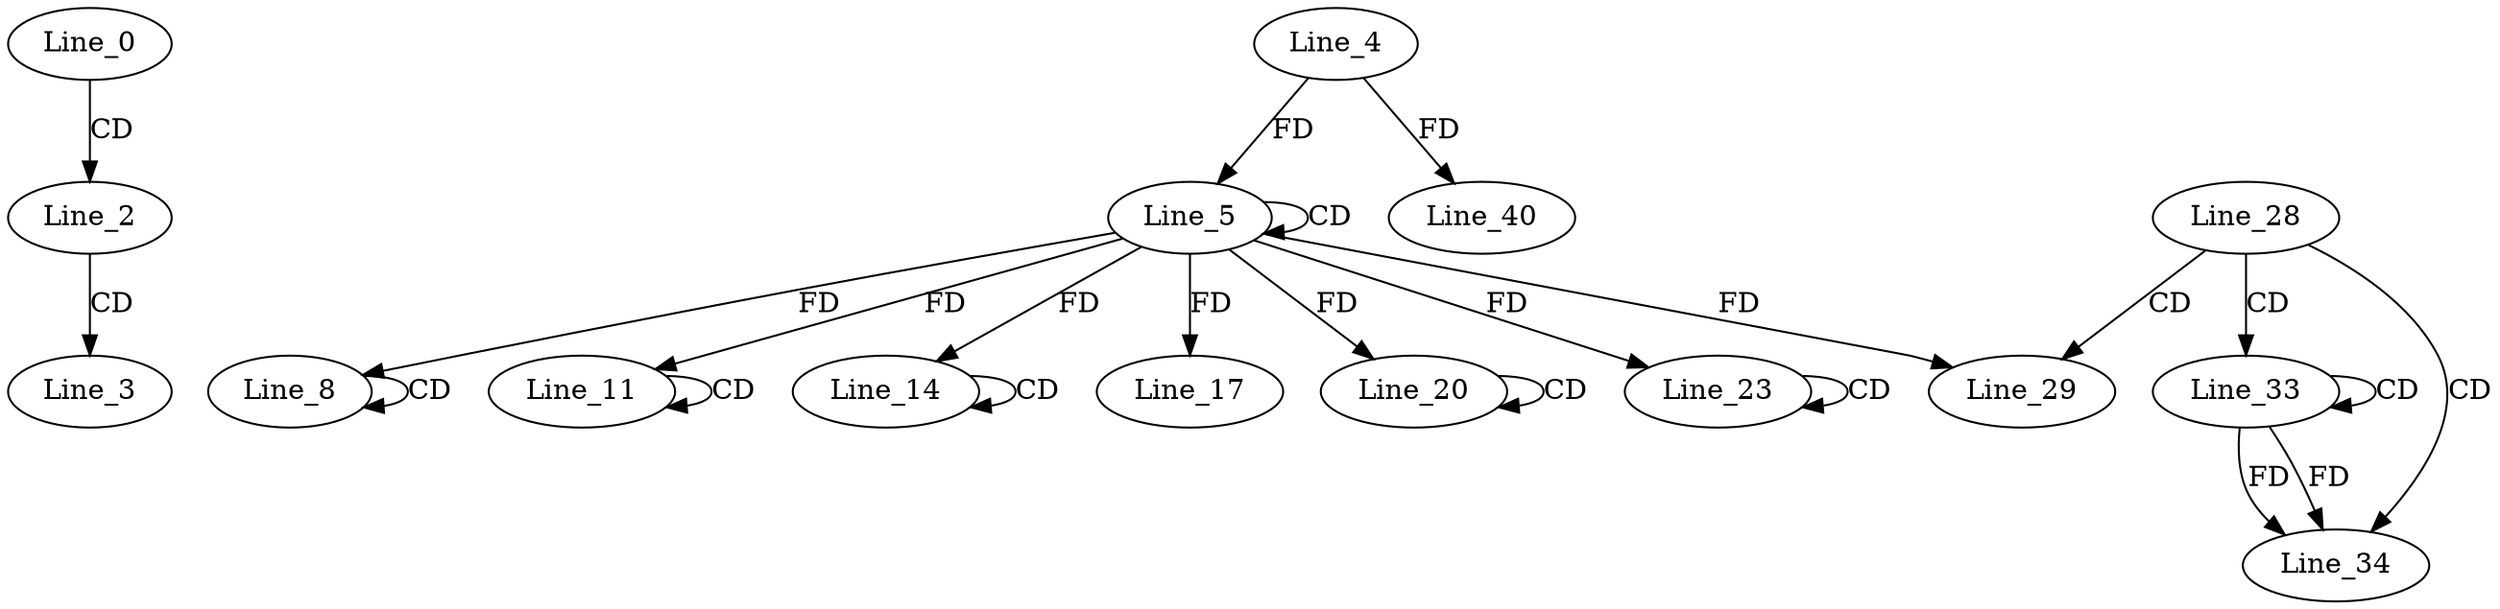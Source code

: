 digraph G {
  Line_0;
  Line_2;
  Line_3;
  Line_4;
  Line_4;
  Line_4;
  Line_5;
  Line_5;
  Line_8;
  Line_8;
  Line_8;
  Line_8;
  Line_11;
  Line_11;
  Line_11;
  Line_11;
  Line_14;
  Line_14;
  Line_14;
  Line_14;
  Line_17;
  Line_17;
  Line_17;
  Line_20;
  Line_20;
  Line_20;
  Line_20;
  Line_23;
  Line_23;
  Line_23;
  Line_23;
  Line_28;
  Line_29;
  Line_29;
  Line_33;
  Line_33;
  Line_33;
  Line_34;
  Line_34;
  Line_40;
  Line_40;
  Line_0 -> Line_2 [ label="CD" ];
  Line_2 -> Line_3 [ label="CD" ];
  Line_5 -> Line_5 [ label="CD" ];
  Line_4 -> Line_5 [ label="FD" ];
  Line_8 -> Line_8 [ label="CD" ];
  Line_5 -> Line_8 [ label="FD" ];
  Line_11 -> Line_11 [ label="CD" ];
  Line_5 -> Line_11 [ label="FD" ];
  Line_14 -> Line_14 [ label="CD" ];
  Line_5 -> Line_14 [ label="FD" ];
  Line_5 -> Line_17 [ label="FD" ];
  Line_20 -> Line_20 [ label="CD" ];
  Line_5 -> Line_20 [ label="FD" ];
  Line_23 -> Line_23 [ label="CD" ];
  Line_5 -> Line_23 [ label="FD" ];
  Line_28 -> Line_29 [ label="CD" ];
  Line_5 -> Line_29 [ label="FD" ];
  Line_28 -> Line_33 [ label="CD" ];
  Line_33 -> Line_33 [ label="CD" ];
  Line_28 -> Line_34 [ label="CD" ];
  Line_33 -> Line_34 [ label="FD" ];
  Line_33 -> Line_34 [ label="FD" ];
  Line_4 -> Line_40 [ label="FD" ];
}
